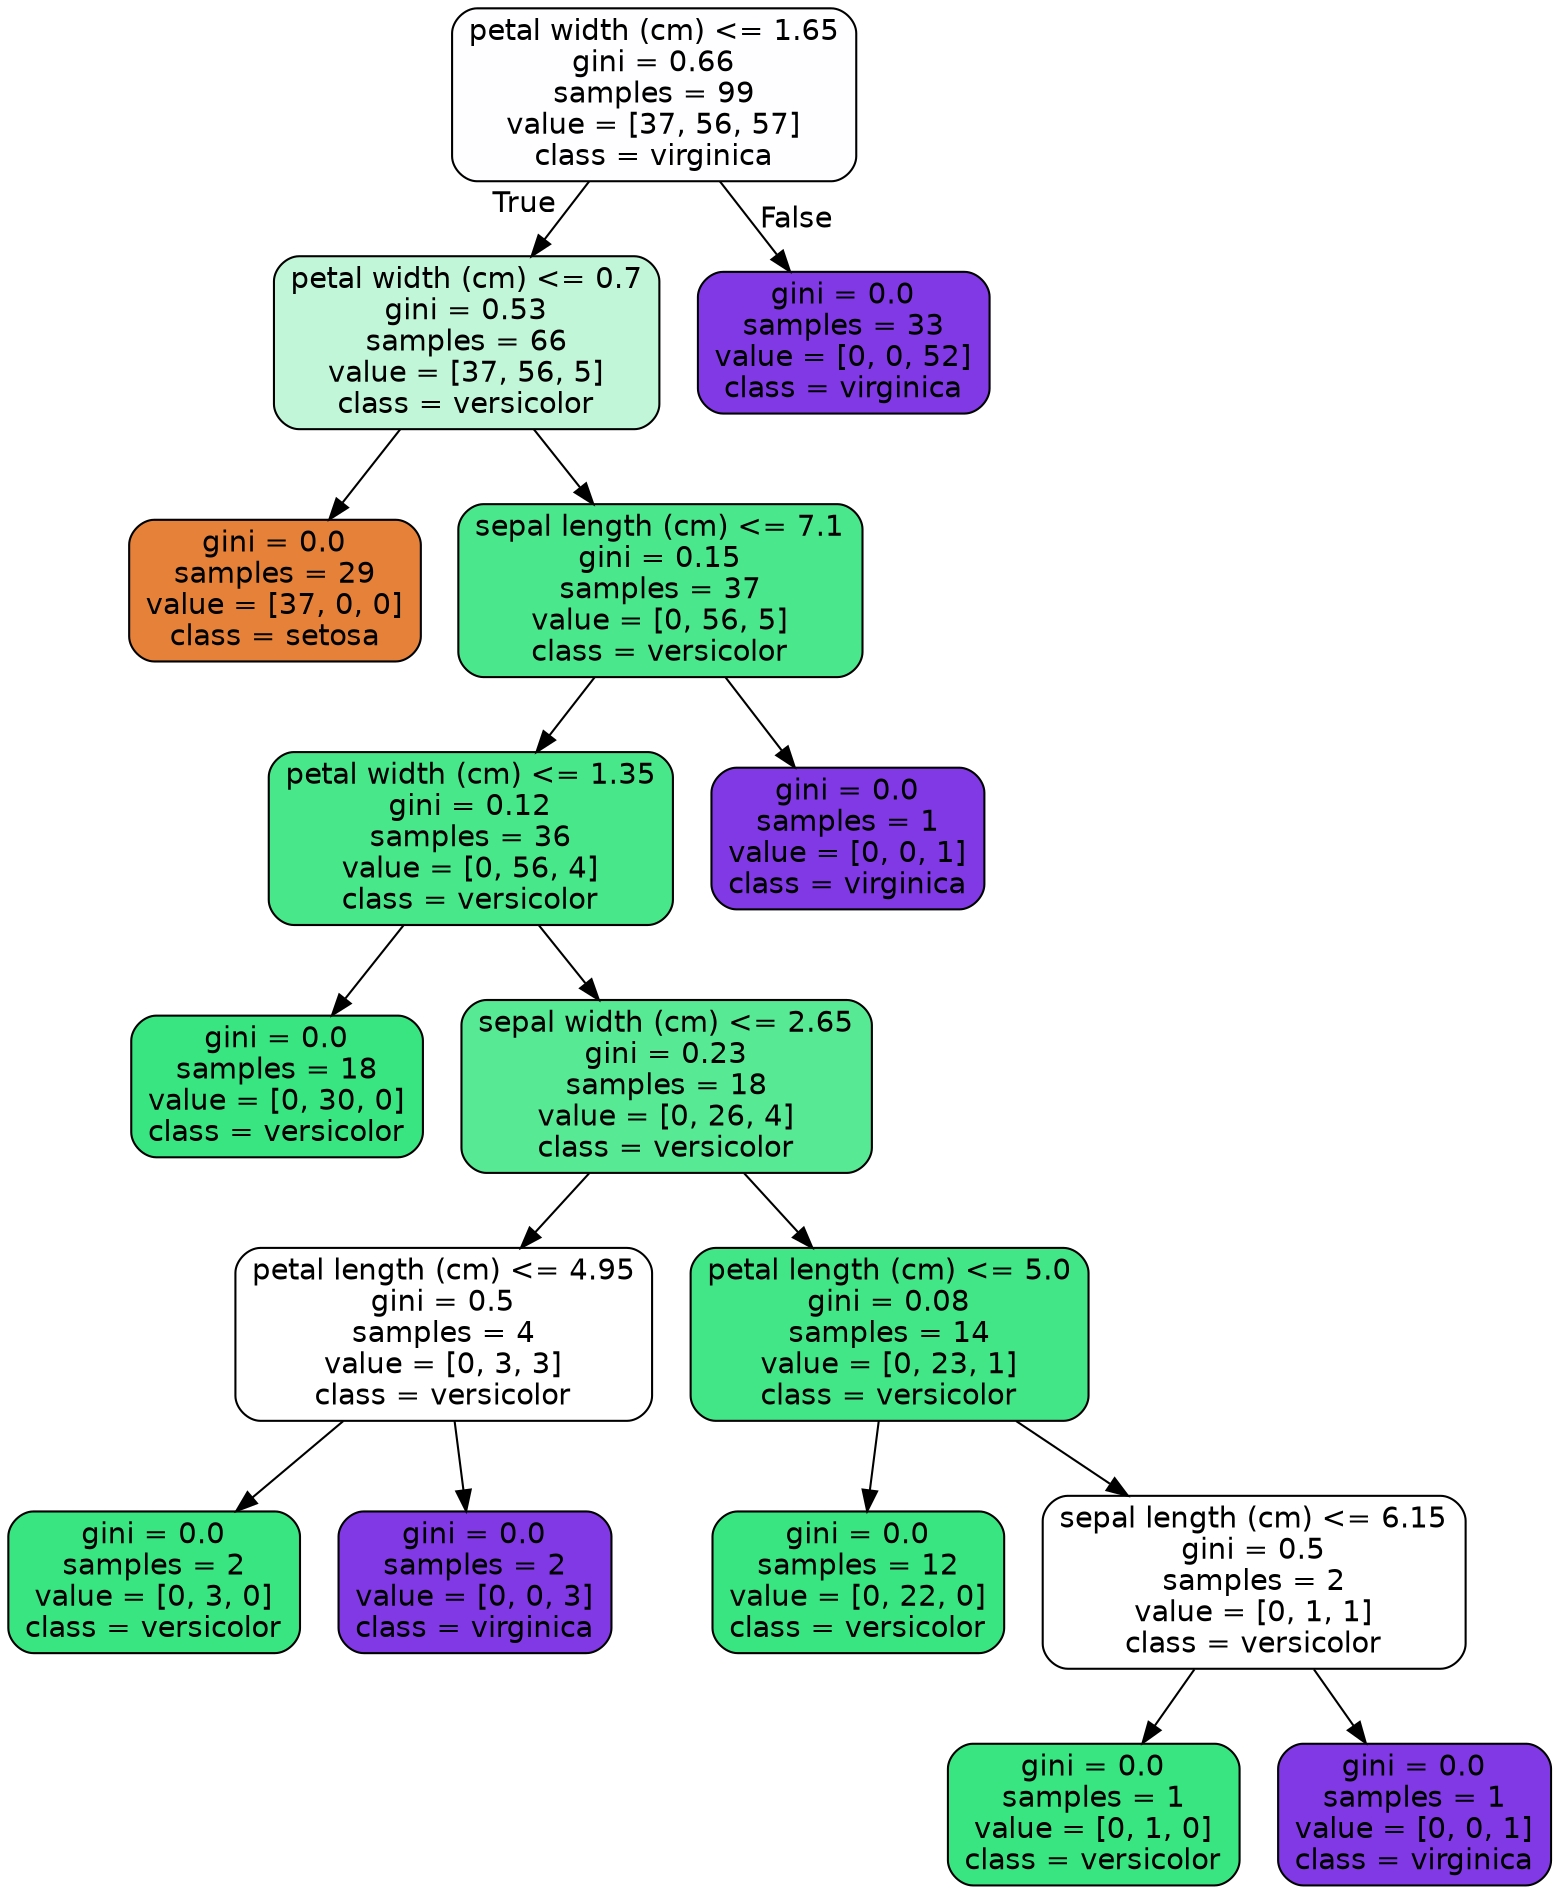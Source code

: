 digraph Tree {
node [shape=box, style="filled, rounded", color="black", fontname=helvetica] ;
edge [fontname=helvetica] ;
0 [label="petal width (cm) <= 1.65\ngini = 0.66\nsamples = 99\nvalue = [37, 56, 57]\nclass = virginica", fillcolor="#fefdff"] ;
1 [label="petal width (cm) <= 0.7\ngini = 0.53\nsamples = 66\nvalue = [37, 56, 5]\nclass = versicolor", fillcolor="#c1f7d8"] ;
0 -> 1 [labeldistance=2.5, labelangle=45, headlabel="True"] ;
2 [label="gini = 0.0\nsamples = 29\nvalue = [37, 0, 0]\nclass = setosa", fillcolor="#e58139"] ;
1 -> 2 ;
3 [label="sepal length (cm) <= 7.1\ngini = 0.15\nsamples = 37\nvalue = [0, 56, 5]\nclass = versicolor", fillcolor="#4be78c"] ;
1 -> 3 ;
4 [label="petal width (cm) <= 1.35\ngini = 0.12\nsamples = 36\nvalue = [0, 56, 4]\nclass = versicolor", fillcolor="#47e78a"] ;
3 -> 4 ;
5 [label="gini = 0.0\nsamples = 18\nvalue = [0, 30, 0]\nclass = versicolor", fillcolor="#39e581"] ;
4 -> 5 ;
6 [label="sepal width (cm) <= 2.65\ngini = 0.23\nsamples = 18\nvalue = [0, 26, 4]\nclass = versicolor", fillcolor="#57e994"] ;
4 -> 6 ;
7 [label="petal length (cm) <= 4.95\ngini = 0.5\nsamples = 4\nvalue = [0, 3, 3]\nclass = versicolor", fillcolor="#ffffff"] ;
6 -> 7 ;
8 [label="gini = 0.0\nsamples = 2\nvalue = [0, 3, 0]\nclass = versicolor", fillcolor="#39e581"] ;
7 -> 8 ;
9 [label="gini = 0.0\nsamples = 2\nvalue = [0, 0, 3]\nclass = virginica", fillcolor="#8139e5"] ;
7 -> 9 ;
10 [label="petal length (cm) <= 5.0\ngini = 0.08\nsamples = 14\nvalue = [0, 23, 1]\nclass = versicolor", fillcolor="#42e686"] ;
6 -> 10 ;
11 [label="gini = 0.0\nsamples = 12\nvalue = [0, 22, 0]\nclass = versicolor", fillcolor="#39e581"] ;
10 -> 11 ;
12 [label="sepal length (cm) <= 6.15\ngini = 0.5\nsamples = 2\nvalue = [0, 1, 1]\nclass = versicolor", fillcolor="#ffffff"] ;
10 -> 12 ;
13 [label="gini = 0.0\nsamples = 1\nvalue = [0, 1, 0]\nclass = versicolor", fillcolor="#39e581"] ;
12 -> 13 ;
14 [label="gini = 0.0\nsamples = 1\nvalue = [0, 0, 1]\nclass = virginica", fillcolor="#8139e5"] ;
12 -> 14 ;
15 [label="gini = 0.0\nsamples = 1\nvalue = [0, 0, 1]\nclass = virginica", fillcolor="#8139e5"] ;
3 -> 15 ;
16 [label="gini = 0.0\nsamples = 33\nvalue = [0, 0, 52]\nclass = virginica", fillcolor="#8139e5"] ;
0 -> 16 [labeldistance=2.5, labelangle=-45, headlabel="False"] ;
}